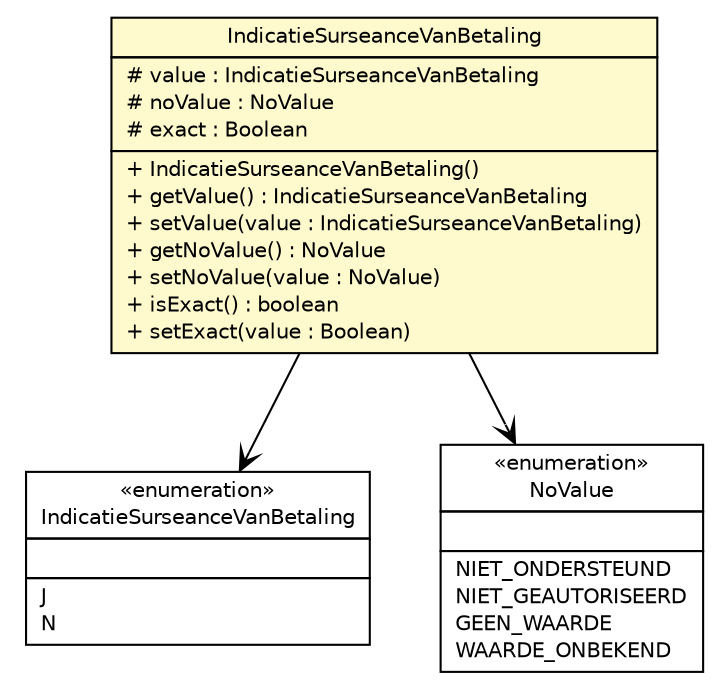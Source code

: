 #!/usr/local/bin/dot
#
# Class diagram 
# Generated by UMLGraph version R5_6-24-gf6e263 (http://www.umlgraph.org/)
#

digraph G {
	edge [fontname="Helvetica",fontsize=10,labelfontname="Helvetica",labelfontsize=10];
	node [fontname="Helvetica",fontsize=10,shape=plaintext];
	nodesep=0.25;
	ranksep=0.5;
	// nl.egem.stuf.sector.bg._0204.IndicatieSurseanceVanBetaling
	c118517 [label=<<table title="nl.egem.stuf.sector.bg._0204.IndicatieSurseanceVanBetaling" border="0" cellborder="1" cellspacing="0" cellpadding="2" port="p" href="./IndicatieSurseanceVanBetaling.html">
		<tr><td><table border="0" cellspacing="0" cellpadding="1">
<tr><td align="center" balign="center"> &#171;enumeration&#187; </td></tr>
<tr><td align="center" balign="center"> IndicatieSurseanceVanBetaling </td></tr>
		</table></td></tr>
		<tr><td><table border="0" cellspacing="0" cellpadding="1">
<tr><td align="left" balign="left">  </td></tr>
		</table></td></tr>
		<tr><td><table border="0" cellspacing="0" cellpadding="1">
<tr><td align="left" balign="left"> J </td></tr>
<tr><td align="left" balign="left"> N </td></tr>
		</table></td></tr>
		</table>>, URL="./IndicatieSurseanceVanBetaling.html", fontname="Helvetica", fontcolor="black", fontsize=10.0];
	// nl.egem.stuf.sector.bg._0204.NNPFund.IndicatieSurseanceVanBetaling
	c118783 [label=<<table title="nl.egem.stuf.sector.bg._0204.NNPFund.IndicatieSurseanceVanBetaling" border="0" cellborder="1" cellspacing="0" cellpadding="2" port="p" bgcolor="lemonChiffon" href="./NNPFund.IndicatieSurseanceVanBetaling.html">
		<tr><td><table border="0" cellspacing="0" cellpadding="1">
<tr><td align="center" balign="center"> IndicatieSurseanceVanBetaling </td></tr>
		</table></td></tr>
		<tr><td><table border="0" cellspacing="0" cellpadding="1">
<tr><td align="left" balign="left"> # value : IndicatieSurseanceVanBetaling </td></tr>
<tr><td align="left" balign="left"> # noValue : NoValue </td></tr>
<tr><td align="left" balign="left"> # exact : Boolean </td></tr>
		</table></td></tr>
		<tr><td><table border="0" cellspacing="0" cellpadding="1">
<tr><td align="left" balign="left"> + IndicatieSurseanceVanBetaling() </td></tr>
<tr><td align="left" balign="left"> + getValue() : IndicatieSurseanceVanBetaling </td></tr>
<tr><td align="left" balign="left"> + setValue(value : IndicatieSurseanceVanBetaling) </td></tr>
<tr><td align="left" balign="left"> + getNoValue() : NoValue </td></tr>
<tr><td align="left" balign="left"> + setNoValue(value : NoValue) </td></tr>
<tr><td align="left" balign="left"> + isExact() : boolean </td></tr>
<tr><td align="left" balign="left"> + setExact(value : Boolean) </td></tr>
		</table></td></tr>
		</table>>, URL="./NNPFund.IndicatieSurseanceVanBetaling.html", fontname="Helvetica", fontcolor="black", fontsize=10.0];
	// nl.egem.stuf.stuf0204.NoValue
	c118896 [label=<<table title="nl.egem.stuf.stuf0204.NoValue" border="0" cellborder="1" cellspacing="0" cellpadding="2" port="p" href="../../../stuf0204/NoValue.html">
		<tr><td><table border="0" cellspacing="0" cellpadding="1">
<tr><td align="center" balign="center"> &#171;enumeration&#187; </td></tr>
<tr><td align="center" balign="center"> NoValue </td></tr>
		</table></td></tr>
		<tr><td><table border="0" cellspacing="0" cellpadding="1">
<tr><td align="left" balign="left">  </td></tr>
		</table></td></tr>
		<tr><td><table border="0" cellspacing="0" cellpadding="1">
<tr><td align="left" balign="left"> NIET_ONDERSTEUND </td></tr>
<tr><td align="left" balign="left"> NIET_GEAUTORISEERD </td></tr>
<tr><td align="left" balign="left"> GEEN_WAARDE </td></tr>
<tr><td align="left" balign="left"> WAARDE_ONBEKEND </td></tr>
		</table></td></tr>
		</table>>, URL="../../../stuf0204/NoValue.html", fontname="Helvetica", fontcolor="black", fontsize=10.0];
	// nl.egem.stuf.sector.bg._0204.NNPFund.IndicatieSurseanceVanBetaling NAVASSOC nl.egem.stuf.sector.bg._0204.IndicatieSurseanceVanBetaling
	c118783:p -> c118517:p [taillabel="", label="", headlabel="", fontname="Helvetica", fontcolor="black", fontsize=10.0, color="black", arrowhead=open];
	// nl.egem.stuf.sector.bg._0204.NNPFund.IndicatieSurseanceVanBetaling NAVASSOC nl.egem.stuf.stuf0204.NoValue
	c118783:p -> c118896:p [taillabel="", label="", headlabel="", fontname="Helvetica", fontcolor="black", fontsize=10.0, color="black", arrowhead=open];
}

